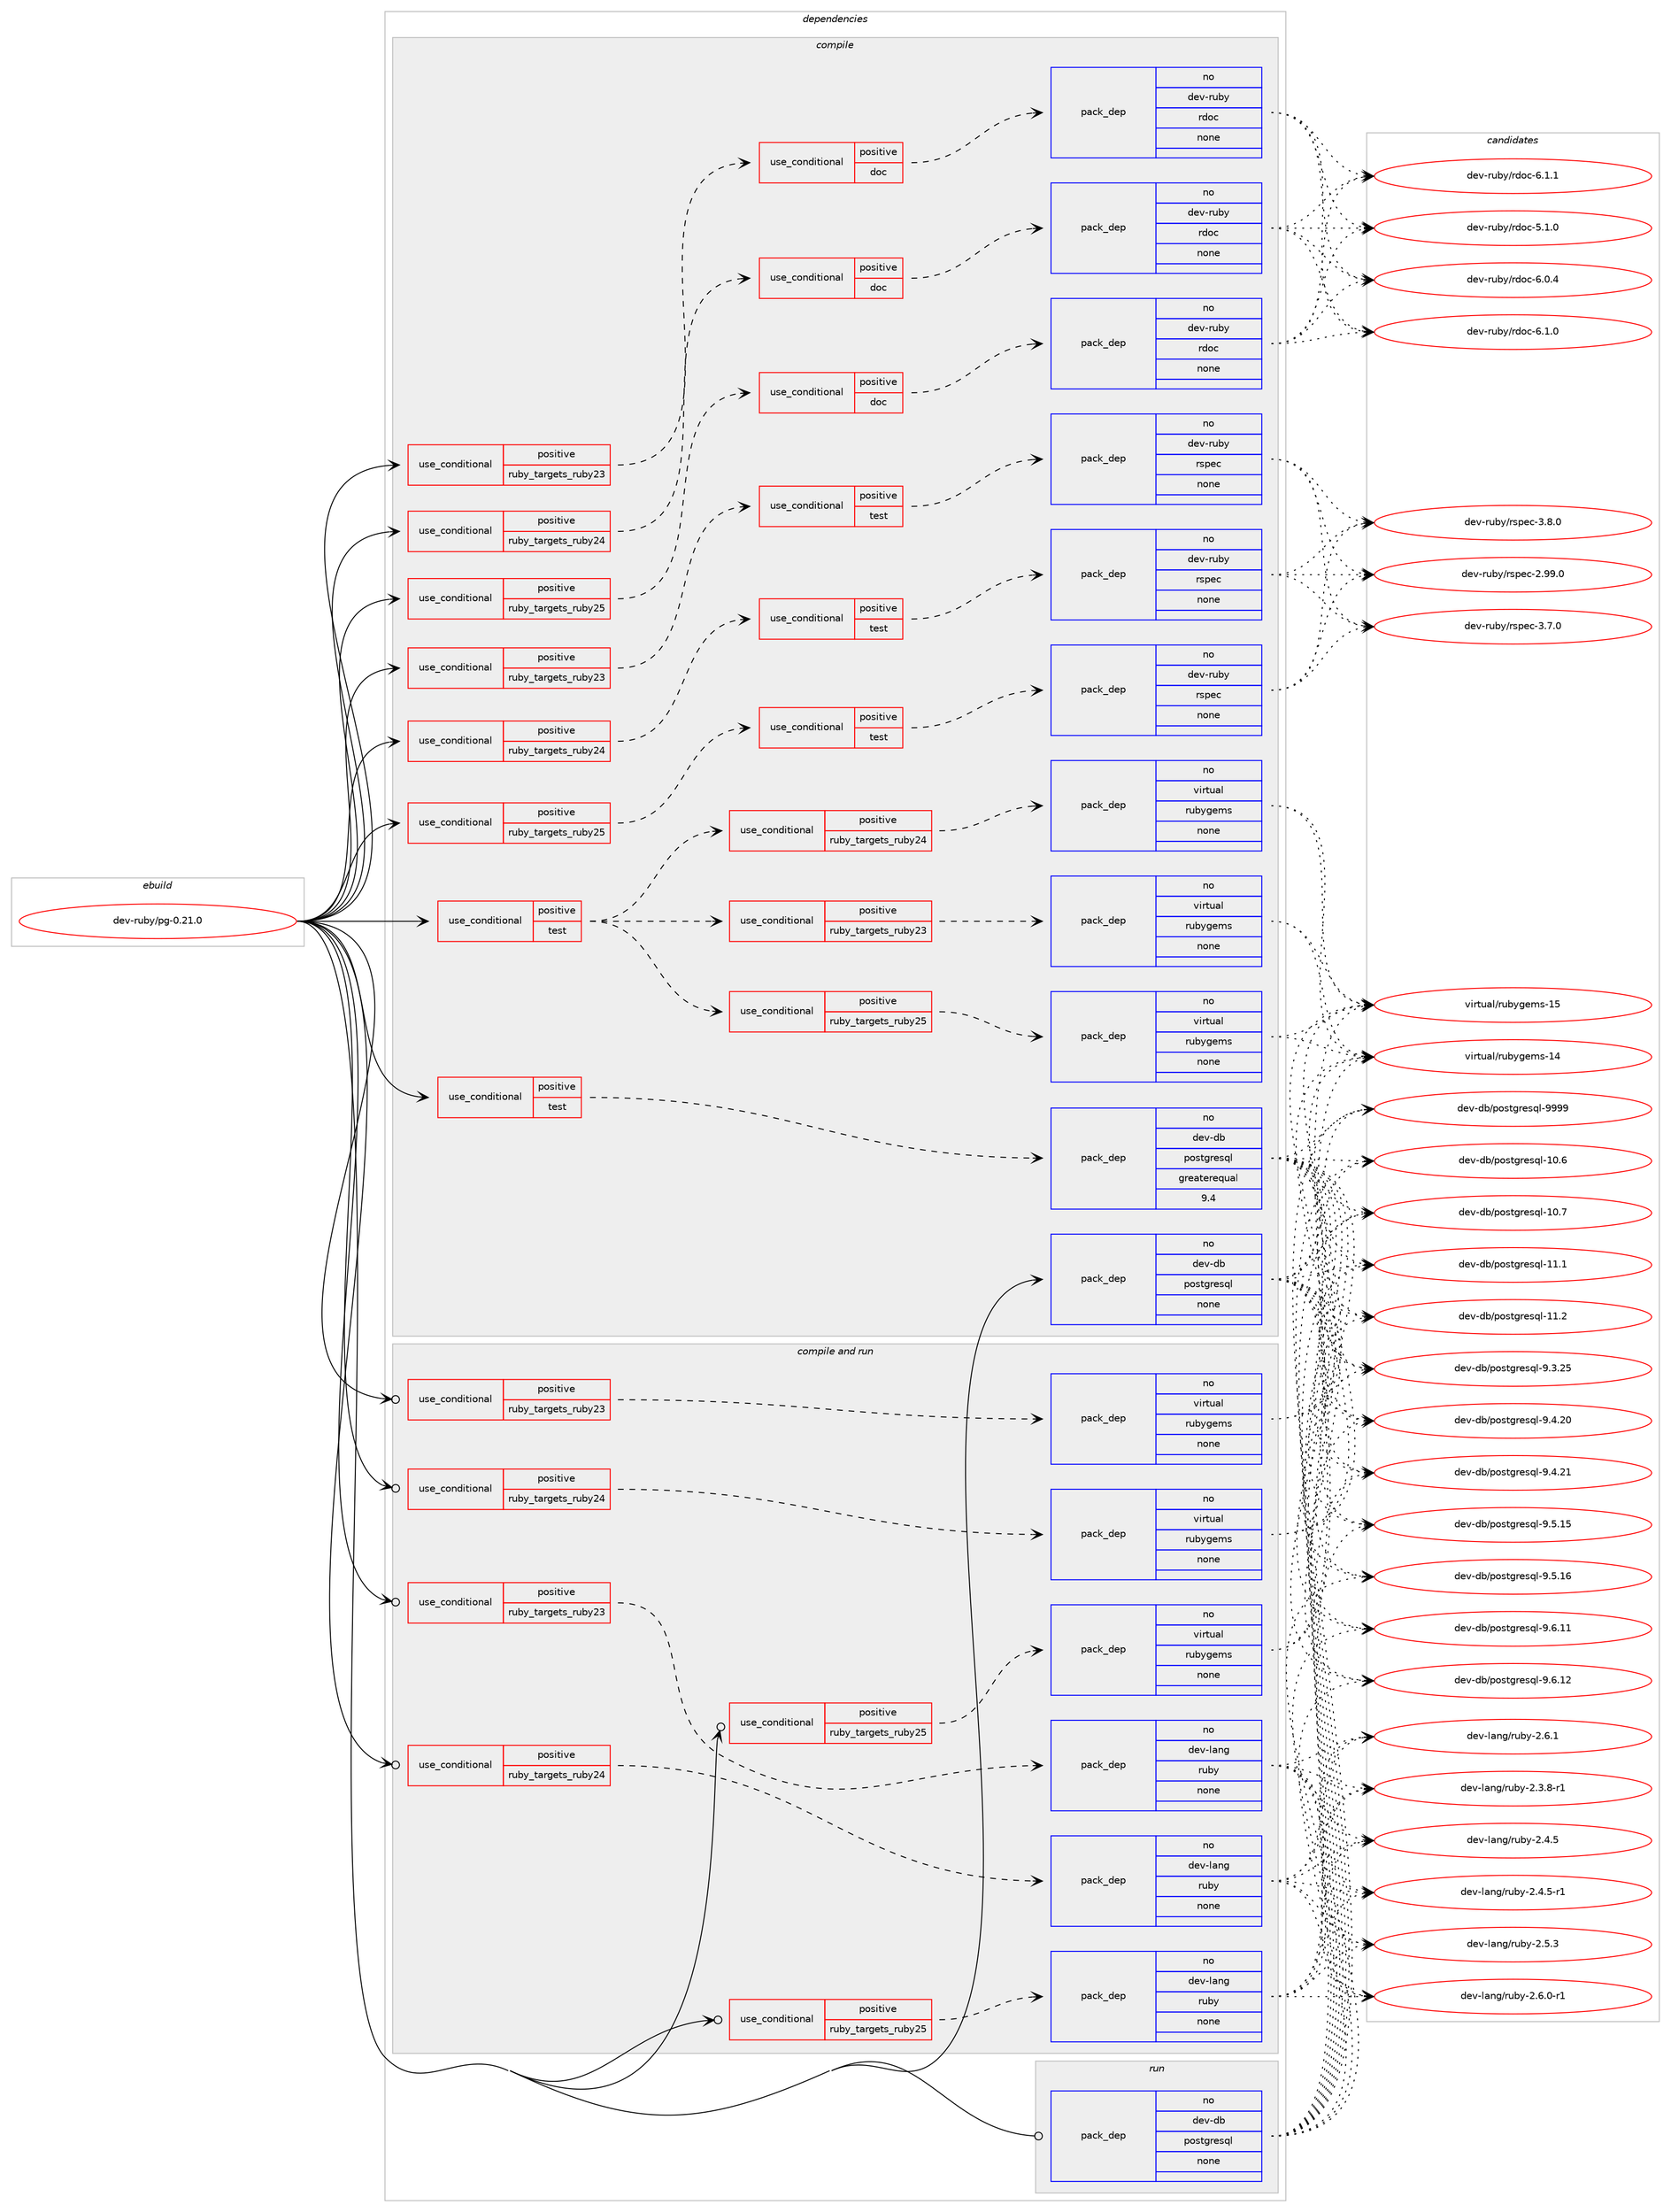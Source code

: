 digraph prolog {

# *************
# Graph options
# *************

newrank=true;
concentrate=true;
compound=true;
graph [rankdir=LR,fontname=Helvetica,fontsize=10,ranksep=1.5];#, ranksep=2.5, nodesep=0.2];
edge  [arrowhead=vee];
node  [fontname=Helvetica,fontsize=10];

# **********
# The ebuild
# **********

subgraph cluster_leftcol {
color=gray;
rank=same;
label=<<i>ebuild</i>>;
id [label="dev-ruby/pg-0.21.0", color=red, width=4, href="../dev-ruby/pg-0.21.0.svg"];
}

# ****************
# The dependencies
# ****************

subgraph cluster_midcol {
color=gray;
label=<<i>dependencies</i>>;
subgraph cluster_compile {
fillcolor="#eeeeee";
style=filled;
label=<<i>compile</i>>;
subgraph cond409238 {
dependency1511254 [label=<<TABLE BORDER="0" CELLBORDER="1" CELLSPACING="0" CELLPADDING="4"><TR><TD ROWSPAN="3" CELLPADDING="10">use_conditional</TD></TR><TR><TD>positive</TD></TR><TR><TD>ruby_targets_ruby23</TD></TR></TABLE>>, shape=none, color=red];
subgraph cond409239 {
dependency1511255 [label=<<TABLE BORDER="0" CELLBORDER="1" CELLSPACING="0" CELLPADDING="4"><TR><TD ROWSPAN="3" CELLPADDING="10">use_conditional</TD></TR><TR><TD>positive</TD></TR><TR><TD>doc</TD></TR></TABLE>>, shape=none, color=red];
subgraph pack1078510 {
dependency1511256 [label=<<TABLE BORDER="0" CELLBORDER="1" CELLSPACING="0" CELLPADDING="4" WIDTH="220"><TR><TD ROWSPAN="6" CELLPADDING="30">pack_dep</TD></TR><TR><TD WIDTH="110">no</TD></TR><TR><TD>dev-ruby</TD></TR><TR><TD>rdoc</TD></TR><TR><TD>none</TD></TR><TR><TD></TD></TR></TABLE>>, shape=none, color=blue];
}
dependency1511255:e -> dependency1511256:w [weight=20,style="dashed",arrowhead="vee"];
}
dependency1511254:e -> dependency1511255:w [weight=20,style="dashed",arrowhead="vee"];
}
id:e -> dependency1511254:w [weight=20,style="solid",arrowhead="vee"];
subgraph cond409240 {
dependency1511257 [label=<<TABLE BORDER="0" CELLBORDER="1" CELLSPACING="0" CELLPADDING="4"><TR><TD ROWSPAN="3" CELLPADDING="10">use_conditional</TD></TR><TR><TD>positive</TD></TR><TR><TD>ruby_targets_ruby23</TD></TR></TABLE>>, shape=none, color=red];
subgraph cond409241 {
dependency1511258 [label=<<TABLE BORDER="0" CELLBORDER="1" CELLSPACING="0" CELLPADDING="4"><TR><TD ROWSPAN="3" CELLPADDING="10">use_conditional</TD></TR><TR><TD>positive</TD></TR><TR><TD>test</TD></TR></TABLE>>, shape=none, color=red];
subgraph pack1078511 {
dependency1511259 [label=<<TABLE BORDER="0" CELLBORDER="1" CELLSPACING="0" CELLPADDING="4" WIDTH="220"><TR><TD ROWSPAN="6" CELLPADDING="30">pack_dep</TD></TR><TR><TD WIDTH="110">no</TD></TR><TR><TD>dev-ruby</TD></TR><TR><TD>rspec</TD></TR><TR><TD>none</TD></TR><TR><TD></TD></TR></TABLE>>, shape=none, color=blue];
}
dependency1511258:e -> dependency1511259:w [weight=20,style="dashed",arrowhead="vee"];
}
dependency1511257:e -> dependency1511258:w [weight=20,style="dashed",arrowhead="vee"];
}
id:e -> dependency1511257:w [weight=20,style="solid",arrowhead="vee"];
subgraph cond409242 {
dependency1511260 [label=<<TABLE BORDER="0" CELLBORDER="1" CELLSPACING="0" CELLPADDING="4"><TR><TD ROWSPAN="3" CELLPADDING="10">use_conditional</TD></TR><TR><TD>positive</TD></TR><TR><TD>ruby_targets_ruby24</TD></TR></TABLE>>, shape=none, color=red];
subgraph cond409243 {
dependency1511261 [label=<<TABLE BORDER="0" CELLBORDER="1" CELLSPACING="0" CELLPADDING="4"><TR><TD ROWSPAN="3" CELLPADDING="10">use_conditional</TD></TR><TR><TD>positive</TD></TR><TR><TD>doc</TD></TR></TABLE>>, shape=none, color=red];
subgraph pack1078512 {
dependency1511262 [label=<<TABLE BORDER="0" CELLBORDER="1" CELLSPACING="0" CELLPADDING="4" WIDTH="220"><TR><TD ROWSPAN="6" CELLPADDING="30">pack_dep</TD></TR><TR><TD WIDTH="110">no</TD></TR><TR><TD>dev-ruby</TD></TR><TR><TD>rdoc</TD></TR><TR><TD>none</TD></TR><TR><TD></TD></TR></TABLE>>, shape=none, color=blue];
}
dependency1511261:e -> dependency1511262:w [weight=20,style="dashed",arrowhead="vee"];
}
dependency1511260:e -> dependency1511261:w [weight=20,style="dashed",arrowhead="vee"];
}
id:e -> dependency1511260:w [weight=20,style="solid",arrowhead="vee"];
subgraph cond409244 {
dependency1511263 [label=<<TABLE BORDER="0" CELLBORDER="1" CELLSPACING="0" CELLPADDING="4"><TR><TD ROWSPAN="3" CELLPADDING="10">use_conditional</TD></TR><TR><TD>positive</TD></TR><TR><TD>ruby_targets_ruby24</TD></TR></TABLE>>, shape=none, color=red];
subgraph cond409245 {
dependency1511264 [label=<<TABLE BORDER="0" CELLBORDER="1" CELLSPACING="0" CELLPADDING="4"><TR><TD ROWSPAN="3" CELLPADDING="10">use_conditional</TD></TR><TR><TD>positive</TD></TR><TR><TD>test</TD></TR></TABLE>>, shape=none, color=red];
subgraph pack1078513 {
dependency1511265 [label=<<TABLE BORDER="0" CELLBORDER="1" CELLSPACING="0" CELLPADDING="4" WIDTH="220"><TR><TD ROWSPAN="6" CELLPADDING="30">pack_dep</TD></TR><TR><TD WIDTH="110">no</TD></TR><TR><TD>dev-ruby</TD></TR><TR><TD>rspec</TD></TR><TR><TD>none</TD></TR><TR><TD></TD></TR></TABLE>>, shape=none, color=blue];
}
dependency1511264:e -> dependency1511265:w [weight=20,style="dashed",arrowhead="vee"];
}
dependency1511263:e -> dependency1511264:w [weight=20,style="dashed",arrowhead="vee"];
}
id:e -> dependency1511263:w [weight=20,style="solid",arrowhead="vee"];
subgraph cond409246 {
dependency1511266 [label=<<TABLE BORDER="0" CELLBORDER="1" CELLSPACING="0" CELLPADDING="4"><TR><TD ROWSPAN="3" CELLPADDING="10">use_conditional</TD></TR><TR><TD>positive</TD></TR><TR><TD>ruby_targets_ruby25</TD></TR></TABLE>>, shape=none, color=red];
subgraph cond409247 {
dependency1511267 [label=<<TABLE BORDER="0" CELLBORDER="1" CELLSPACING="0" CELLPADDING="4"><TR><TD ROWSPAN="3" CELLPADDING="10">use_conditional</TD></TR><TR><TD>positive</TD></TR><TR><TD>doc</TD></TR></TABLE>>, shape=none, color=red];
subgraph pack1078514 {
dependency1511268 [label=<<TABLE BORDER="0" CELLBORDER="1" CELLSPACING="0" CELLPADDING="4" WIDTH="220"><TR><TD ROWSPAN="6" CELLPADDING="30">pack_dep</TD></TR><TR><TD WIDTH="110">no</TD></TR><TR><TD>dev-ruby</TD></TR><TR><TD>rdoc</TD></TR><TR><TD>none</TD></TR><TR><TD></TD></TR></TABLE>>, shape=none, color=blue];
}
dependency1511267:e -> dependency1511268:w [weight=20,style="dashed",arrowhead="vee"];
}
dependency1511266:e -> dependency1511267:w [weight=20,style="dashed",arrowhead="vee"];
}
id:e -> dependency1511266:w [weight=20,style="solid",arrowhead="vee"];
subgraph cond409248 {
dependency1511269 [label=<<TABLE BORDER="0" CELLBORDER="1" CELLSPACING="0" CELLPADDING="4"><TR><TD ROWSPAN="3" CELLPADDING="10">use_conditional</TD></TR><TR><TD>positive</TD></TR><TR><TD>ruby_targets_ruby25</TD></TR></TABLE>>, shape=none, color=red];
subgraph cond409249 {
dependency1511270 [label=<<TABLE BORDER="0" CELLBORDER="1" CELLSPACING="0" CELLPADDING="4"><TR><TD ROWSPAN="3" CELLPADDING="10">use_conditional</TD></TR><TR><TD>positive</TD></TR><TR><TD>test</TD></TR></TABLE>>, shape=none, color=red];
subgraph pack1078515 {
dependency1511271 [label=<<TABLE BORDER="0" CELLBORDER="1" CELLSPACING="0" CELLPADDING="4" WIDTH="220"><TR><TD ROWSPAN="6" CELLPADDING="30">pack_dep</TD></TR><TR><TD WIDTH="110">no</TD></TR><TR><TD>dev-ruby</TD></TR><TR><TD>rspec</TD></TR><TR><TD>none</TD></TR><TR><TD></TD></TR></TABLE>>, shape=none, color=blue];
}
dependency1511270:e -> dependency1511271:w [weight=20,style="dashed",arrowhead="vee"];
}
dependency1511269:e -> dependency1511270:w [weight=20,style="dashed",arrowhead="vee"];
}
id:e -> dependency1511269:w [weight=20,style="solid",arrowhead="vee"];
subgraph cond409250 {
dependency1511272 [label=<<TABLE BORDER="0" CELLBORDER="1" CELLSPACING="0" CELLPADDING="4"><TR><TD ROWSPAN="3" CELLPADDING="10">use_conditional</TD></TR><TR><TD>positive</TD></TR><TR><TD>test</TD></TR></TABLE>>, shape=none, color=red];
subgraph cond409251 {
dependency1511273 [label=<<TABLE BORDER="0" CELLBORDER="1" CELLSPACING="0" CELLPADDING="4"><TR><TD ROWSPAN="3" CELLPADDING="10">use_conditional</TD></TR><TR><TD>positive</TD></TR><TR><TD>ruby_targets_ruby23</TD></TR></TABLE>>, shape=none, color=red];
subgraph pack1078516 {
dependency1511274 [label=<<TABLE BORDER="0" CELLBORDER="1" CELLSPACING="0" CELLPADDING="4" WIDTH="220"><TR><TD ROWSPAN="6" CELLPADDING="30">pack_dep</TD></TR><TR><TD WIDTH="110">no</TD></TR><TR><TD>virtual</TD></TR><TR><TD>rubygems</TD></TR><TR><TD>none</TD></TR><TR><TD></TD></TR></TABLE>>, shape=none, color=blue];
}
dependency1511273:e -> dependency1511274:w [weight=20,style="dashed",arrowhead="vee"];
}
dependency1511272:e -> dependency1511273:w [weight=20,style="dashed",arrowhead="vee"];
subgraph cond409252 {
dependency1511275 [label=<<TABLE BORDER="0" CELLBORDER="1" CELLSPACING="0" CELLPADDING="4"><TR><TD ROWSPAN="3" CELLPADDING="10">use_conditional</TD></TR><TR><TD>positive</TD></TR><TR><TD>ruby_targets_ruby24</TD></TR></TABLE>>, shape=none, color=red];
subgraph pack1078517 {
dependency1511276 [label=<<TABLE BORDER="0" CELLBORDER="1" CELLSPACING="0" CELLPADDING="4" WIDTH="220"><TR><TD ROWSPAN="6" CELLPADDING="30">pack_dep</TD></TR><TR><TD WIDTH="110">no</TD></TR><TR><TD>virtual</TD></TR><TR><TD>rubygems</TD></TR><TR><TD>none</TD></TR><TR><TD></TD></TR></TABLE>>, shape=none, color=blue];
}
dependency1511275:e -> dependency1511276:w [weight=20,style="dashed",arrowhead="vee"];
}
dependency1511272:e -> dependency1511275:w [weight=20,style="dashed",arrowhead="vee"];
subgraph cond409253 {
dependency1511277 [label=<<TABLE BORDER="0" CELLBORDER="1" CELLSPACING="0" CELLPADDING="4"><TR><TD ROWSPAN="3" CELLPADDING="10">use_conditional</TD></TR><TR><TD>positive</TD></TR><TR><TD>ruby_targets_ruby25</TD></TR></TABLE>>, shape=none, color=red];
subgraph pack1078518 {
dependency1511278 [label=<<TABLE BORDER="0" CELLBORDER="1" CELLSPACING="0" CELLPADDING="4" WIDTH="220"><TR><TD ROWSPAN="6" CELLPADDING="30">pack_dep</TD></TR><TR><TD WIDTH="110">no</TD></TR><TR><TD>virtual</TD></TR><TR><TD>rubygems</TD></TR><TR><TD>none</TD></TR><TR><TD></TD></TR></TABLE>>, shape=none, color=blue];
}
dependency1511277:e -> dependency1511278:w [weight=20,style="dashed",arrowhead="vee"];
}
dependency1511272:e -> dependency1511277:w [weight=20,style="dashed",arrowhead="vee"];
}
id:e -> dependency1511272:w [weight=20,style="solid",arrowhead="vee"];
subgraph cond409254 {
dependency1511279 [label=<<TABLE BORDER="0" CELLBORDER="1" CELLSPACING="0" CELLPADDING="4"><TR><TD ROWSPAN="3" CELLPADDING="10">use_conditional</TD></TR><TR><TD>positive</TD></TR><TR><TD>test</TD></TR></TABLE>>, shape=none, color=red];
subgraph pack1078519 {
dependency1511280 [label=<<TABLE BORDER="0" CELLBORDER="1" CELLSPACING="0" CELLPADDING="4" WIDTH="220"><TR><TD ROWSPAN="6" CELLPADDING="30">pack_dep</TD></TR><TR><TD WIDTH="110">no</TD></TR><TR><TD>dev-db</TD></TR><TR><TD>postgresql</TD></TR><TR><TD>greaterequal</TD></TR><TR><TD>9.4</TD></TR></TABLE>>, shape=none, color=blue];
}
dependency1511279:e -> dependency1511280:w [weight=20,style="dashed",arrowhead="vee"];
}
id:e -> dependency1511279:w [weight=20,style="solid",arrowhead="vee"];
subgraph pack1078520 {
dependency1511281 [label=<<TABLE BORDER="0" CELLBORDER="1" CELLSPACING="0" CELLPADDING="4" WIDTH="220"><TR><TD ROWSPAN="6" CELLPADDING="30">pack_dep</TD></TR><TR><TD WIDTH="110">no</TD></TR><TR><TD>dev-db</TD></TR><TR><TD>postgresql</TD></TR><TR><TD>none</TD></TR><TR><TD></TD></TR></TABLE>>, shape=none, color=blue];
}
id:e -> dependency1511281:w [weight=20,style="solid",arrowhead="vee"];
}
subgraph cluster_compileandrun {
fillcolor="#eeeeee";
style=filled;
label=<<i>compile and run</i>>;
subgraph cond409255 {
dependency1511282 [label=<<TABLE BORDER="0" CELLBORDER="1" CELLSPACING="0" CELLPADDING="4"><TR><TD ROWSPAN="3" CELLPADDING="10">use_conditional</TD></TR><TR><TD>positive</TD></TR><TR><TD>ruby_targets_ruby23</TD></TR></TABLE>>, shape=none, color=red];
subgraph pack1078521 {
dependency1511283 [label=<<TABLE BORDER="0" CELLBORDER="1" CELLSPACING="0" CELLPADDING="4" WIDTH="220"><TR><TD ROWSPAN="6" CELLPADDING="30">pack_dep</TD></TR><TR><TD WIDTH="110">no</TD></TR><TR><TD>dev-lang</TD></TR><TR><TD>ruby</TD></TR><TR><TD>none</TD></TR><TR><TD></TD></TR></TABLE>>, shape=none, color=blue];
}
dependency1511282:e -> dependency1511283:w [weight=20,style="dashed",arrowhead="vee"];
}
id:e -> dependency1511282:w [weight=20,style="solid",arrowhead="odotvee"];
subgraph cond409256 {
dependency1511284 [label=<<TABLE BORDER="0" CELLBORDER="1" CELLSPACING="0" CELLPADDING="4"><TR><TD ROWSPAN="3" CELLPADDING="10">use_conditional</TD></TR><TR><TD>positive</TD></TR><TR><TD>ruby_targets_ruby23</TD></TR></TABLE>>, shape=none, color=red];
subgraph pack1078522 {
dependency1511285 [label=<<TABLE BORDER="0" CELLBORDER="1" CELLSPACING="0" CELLPADDING="4" WIDTH="220"><TR><TD ROWSPAN="6" CELLPADDING="30">pack_dep</TD></TR><TR><TD WIDTH="110">no</TD></TR><TR><TD>virtual</TD></TR><TR><TD>rubygems</TD></TR><TR><TD>none</TD></TR><TR><TD></TD></TR></TABLE>>, shape=none, color=blue];
}
dependency1511284:e -> dependency1511285:w [weight=20,style="dashed",arrowhead="vee"];
}
id:e -> dependency1511284:w [weight=20,style="solid",arrowhead="odotvee"];
subgraph cond409257 {
dependency1511286 [label=<<TABLE BORDER="0" CELLBORDER="1" CELLSPACING="0" CELLPADDING="4"><TR><TD ROWSPAN="3" CELLPADDING="10">use_conditional</TD></TR><TR><TD>positive</TD></TR><TR><TD>ruby_targets_ruby24</TD></TR></TABLE>>, shape=none, color=red];
subgraph pack1078523 {
dependency1511287 [label=<<TABLE BORDER="0" CELLBORDER="1" CELLSPACING="0" CELLPADDING="4" WIDTH="220"><TR><TD ROWSPAN="6" CELLPADDING="30">pack_dep</TD></TR><TR><TD WIDTH="110">no</TD></TR><TR><TD>dev-lang</TD></TR><TR><TD>ruby</TD></TR><TR><TD>none</TD></TR><TR><TD></TD></TR></TABLE>>, shape=none, color=blue];
}
dependency1511286:e -> dependency1511287:w [weight=20,style="dashed",arrowhead="vee"];
}
id:e -> dependency1511286:w [weight=20,style="solid",arrowhead="odotvee"];
subgraph cond409258 {
dependency1511288 [label=<<TABLE BORDER="0" CELLBORDER="1" CELLSPACING="0" CELLPADDING="4"><TR><TD ROWSPAN="3" CELLPADDING="10">use_conditional</TD></TR><TR><TD>positive</TD></TR><TR><TD>ruby_targets_ruby24</TD></TR></TABLE>>, shape=none, color=red];
subgraph pack1078524 {
dependency1511289 [label=<<TABLE BORDER="0" CELLBORDER="1" CELLSPACING="0" CELLPADDING="4" WIDTH="220"><TR><TD ROWSPAN="6" CELLPADDING="30">pack_dep</TD></TR><TR><TD WIDTH="110">no</TD></TR><TR><TD>virtual</TD></TR><TR><TD>rubygems</TD></TR><TR><TD>none</TD></TR><TR><TD></TD></TR></TABLE>>, shape=none, color=blue];
}
dependency1511288:e -> dependency1511289:w [weight=20,style="dashed",arrowhead="vee"];
}
id:e -> dependency1511288:w [weight=20,style="solid",arrowhead="odotvee"];
subgraph cond409259 {
dependency1511290 [label=<<TABLE BORDER="0" CELLBORDER="1" CELLSPACING="0" CELLPADDING="4"><TR><TD ROWSPAN="3" CELLPADDING="10">use_conditional</TD></TR><TR><TD>positive</TD></TR><TR><TD>ruby_targets_ruby25</TD></TR></TABLE>>, shape=none, color=red];
subgraph pack1078525 {
dependency1511291 [label=<<TABLE BORDER="0" CELLBORDER="1" CELLSPACING="0" CELLPADDING="4" WIDTH="220"><TR><TD ROWSPAN="6" CELLPADDING="30">pack_dep</TD></TR><TR><TD WIDTH="110">no</TD></TR><TR><TD>dev-lang</TD></TR><TR><TD>ruby</TD></TR><TR><TD>none</TD></TR><TR><TD></TD></TR></TABLE>>, shape=none, color=blue];
}
dependency1511290:e -> dependency1511291:w [weight=20,style="dashed",arrowhead="vee"];
}
id:e -> dependency1511290:w [weight=20,style="solid",arrowhead="odotvee"];
subgraph cond409260 {
dependency1511292 [label=<<TABLE BORDER="0" CELLBORDER="1" CELLSPACING="0" CELLPADDING="4"><TR><TD ROWSPAN="3" CELLPADDING="10">use_conditional</TD></TR><TR><TD>positive</TD></TR><TR><TD>ruby_targets_ruby25</TD></TR></TABLE>>, shape=none, color=red];
subgraph pack1078526 {
dependency1511293 [label=<<TABLE BORDER="0" CELLBORDER="1" CELLSPACING="0" CELLPADDING="4" WIDTH="220"><TR><TD ROWSPAN="6" CELLPADDING="30">pack_dep</TD></TR><TR><TD WIDTH="110">no</TD></TR><TR><TD>virtual</TD></TR><TR><TD>rubygems</TD></TR><TR><TD>none</TD></TR><TR><TD></TD></TR></TABLE>>, shape=none, color=blue];
}
dependency1511292:e -> dependency1511293:w [weight=20,style="dashed",arrowhead="vee"];
}
id:e -> dependency1511292:w [weight=20,style="solid",arrowhead="odotvee"];
}
subgraph cluster_run {
fillcolor="#eeeeee";
style=filled;
label=<<i>run</i>>;
subgraph pack1078527 {
dependency1511294 [label=<<TABLE BORDER="0" CELLBORDER="1" CELLSPACING="0" CELLPADDING="4" WIDTH="220"><TR><TD ROWSPAN="6" CELLPADDING="30">pack_dep</TD></TR><TR><TD WIDTH="110">no</TD></TR><TR><TD>dev-db</TD></TR><TR><TD>postgresql</TD></TR><TR><TD>none</TD></TR><TR><TD></TD></TR></TABLE>>, shape=none, color=blue];
}
id:e -> dependency1511294:w [weight=20,style="solid",arrowhead="odot"];
}
}

# **************
# The candidates
# **************

subgraph cluster_choices {
rank=same;
color=gray;
label=<<i>candidates</i>>;

subgraph choice1078510 {
color=black;
nodesep=1;
choice10010111845114117981214711410011199455346494648 [label="dev-ruby/rdoc-5.1.0", color=red, width=4,href="../dev-ruby/rdoc-5.1.0.svg"];
choice10010111845114117981214711410011199455446484652 [label="dev-ruby/rdoc-6.0.4", color=red, width=4,href="../dev-ruby/rdoc-6.0.4.svg"];
choice10010111845114117981214711410011199455446494648 [label="dev-ruby/rdoc-6.1.0", color=red, width=4,href="../dev-ruby/rdoc-6.1.0.svg"];
choice10010111845114117981214711410011199455446494649 [label="dev-ruby/rdoc-6.1.1", color=red, width=4,href="../dev-ruby/rdoc-6.1.1.svg"];
dependency1511256:e -> choice10010111845114117981214711410011199455346494648:w [style=dotted,weight="100"];
dependency1511256:e -> choice10010111845114117981214711410011199455446484652:w [style=dotted,weight="100"];
dependency1511256:e -> choice10010111845114117981214711410011199455446494648:w [style=dotted,weight="100"];
dependency1511256:e -> choice10010111845114117981214711410011199455446494649:w [style=dotted,weight="100"];
}
subgraph choice1078511 {
color=black;
nodesep=1;
choice1001011184511411798121471141151121019945504657574648 [label="dev-ruby/rspec-2.99.0", color=red, width=4,href="../dev-ruby/rspec-2.99.0.svg"];
choice10010111845114117981214711411511210199455146554648 [label="dev-ruby/rspec-3.7.0", color=red, width=4,href="../dev-ruby/rspec-3.7.0.svg"];
choice10010111845114117981214711411511210199455146564648 [label="dev-ruby/rspec-3.8.0", color=red, width=4,href="../dev-ruby/rspec-3.8.0.svg"];
dependency1511259:e -> choice1001011184511411798121471141151121019945504657574648:w [style=dotted,weight="100"];
dependency1511259:e -> choice10010111845114117981214711411511210199455146554648:w [style=dotted,weight="100"];
dependency1511259:e -> choice10010111845114117981214711411511210199455146564648:w [style=dotted,weight="100"];
}
subgraph choice1078512 {
color=black;
nodesep=1;
choice10010111845114117981214711410011199455346494648 [label="dev-ruby/rdoc-5.1.0", color=red, width=4,href="../dev-ruby/rdoc-5.1.0.svg"];
choice10010111845114117981214711410011199455446484652 [label="dev-ruby/rdoc-6.0.4", color=red, width=4,href="../dev-ruby/rdoc-6.0.4.svg"];
choice10010111845114117981214711410011199455446494648 [label="dev-ruby/rdoc-6.1.0", color=red, width=4,href="../dev-ruby/rdoc-6.1.0.svg"];
choice10010111845114117981214711410011199455446494649 [label="dev-ruby/rdoc-6.1.1", color=red, width=4,href="../dev-ruby/rdoc-6.1.1.svg"];
dependency1511262:e -> choice10010111845114117981214711410011199455346494648:w [style=dotted,weight="100"];
dependency1511262:e -> choice10010111845114117981214711410011199455446484652:w [style=dotted,weight="100"];
dependency1511262:e -> choice10010111845114117981214711410011199455446494648:w [style=dotted,weight="100"];
dependency1511262:e -> choice10010111845114117981214711410011199455446494649:w [style=dotted,weight="100"];
}
subgraph choice1078513 {
color=black;
nodesep=1;
choice1001011184511411798121471141151121019945504657574648 [label="dev-ruby/rspec-2.99.0", color=red, width=4,href="../dev-ruby/rspec-2.99.0.svg"];
choice10010111845114117981214711411511210199455146554648 [label="dev-ruby/rspec-3.7.0", color=red, width=4,href="../dev-ruby/rspec-3.7.0.svg"];
choice10010111845114117981214711411511210199455146564648 [label="dev-ruby/rspec-3.8.0", color=red, width=4,href="../dev-ruby/rspec-3.8.0.svg"];
dependency1511265:e -> choice1001011184511411798121471141151121019945504657574648:w [style=dotted,weight="100"];
dependency1511265:e -> choice10010111845114117981214711411511210199455146554648:w [style=dotted,weight="100"];
dependency1511265:e -> choice10010111845114117981214711411511210199455146564648:w [style=dotted,weight="100"];
}
subgraph choice1078514 {
color=black;
nodesep=1;
choice10010111845114117981214711410011199455346494648 [label="dev-ruby/rdoc-5.1.0", color=red, width=4,href="../dev-ruby/rdoc-5.1.0.svg"];
choice10010111845114117981214711410011199455446484652 [label="dev-ruby/rdoc-6.0.4", color=red, width=4,href="../dev-ruby/rdoc-6.0.4.svg"];
choice10010111845114117981214711410011199455446494648 [label="dev-ruby/rdoc-6.1.0", color=red, width=4,href="../dev-ruby/rdoc-6.1.0.svg"];
choice10010111845114117981214711410011199455446494649 [label="dev-ruby/rdoc-6.1.1", color=red, width=4,href="../dev-ruby/rdoc-6.1.1.svg"];
dependency1511268:e -> choice10010111845114117981214711410011199455346494648:w [style=dotted,weight="100"];
dependency1511268:e -> choice10010111845114117981214711410011199455446484652:w [style=dotted,weight="100"];
dependency1511268:e -> choice10010111845114117981214711410011199455446494648:w [style=dotted,weight="100"];
dependency1511268:e -> choice10010111845114117981214711410011199455446494649:w [style=dotted,weight="100"];
}
subgraph choice1078515 {
color=black;
nodesep=1;
choice1001011184511411798121471141151121019945504657574648 [label="dev-ruby/rspec-2.99.0", color=red, width=4,href="../dev-ruby/rspec-2.99.0.svg"];
choice10010111845114117981214711411511210199455146554648 [label="dev-ruby/rspec-3.7.0", color=red, width=4,href="../dev-ruby/rspec-3.7.0.svg"];
choice10010111845114117981214711411511210199455146564648 [label="dev-ruby/rspec-3.8.0", color=red, width=4,href="../dev-ruby/rspec-3.8.0.svg"];
dependency1511271:e -> choice1001011184511411798121471141151121019945504657574648:w [style=dotted,weight="100"];
dependency1511271:e -> choice10010111845114117981214711411511210199455146554648:w [style=dotted,weight="100"];
dependency1511271:e -> choice10010111845114117981214711411511210199455146564648:w [style=dotted,weight="100"];
}
subgraph choice1078516 {
color=black;
nodesep=1;
choice118105114116117971084711411798121103101109115454952 [label="virtual/rubygems-14", color=red, width=4,href="../virtual/rubygems-14.svg"];
choice118105114116117971084711411798121103101109115454953 [label="virtual/rubygems-15", color=red, width=4,href="../virtual/rubygems-15.svg"];
dependency1511274:e -> choice118105114116117971084711411798121103101109115454952:w [style=dotted,weight="100"];
dependency1511274:e -> choice118105114116117971084711411798121103101109115454953:w [style=dotted,weight="100"];
}
subgraph choice1078517 {
color=black;
nodesep=1;
choice118105114116117971084711411798121103101109115454952 [label="virtual/rubygems-14", color=red, width=4,href="../virtual/rubygems-14.svg"];
choice118105114116117971084711411798121103101109115454953 [label="virtual/rubygems-15", color=red, width=4,href="../virtual/rubygems-15.svg"];
dependency1511276:e -> choice118105114116117971084711411798121103101109115454952:w [style=dotted,weight="100"];
dependency1511276:e -> choice118105114116117971084711411798121103101109115454953:w [style=dotted,weight="100"];
}
subgraph choice1078518 {
color=black;
nodesep=1;
choice118105114116117971084711411798121103101109115454952 [label="virtual/rubygems-14", color=red, width=4,href="../virtual/rubygems-14.svg"];
choice118105114116117971084711411798121103101109115454953 [label="virtual/rubygems-15", color=red, width=4,href="../virtual/rubygems-15.svg"];
dependency1511278:e -> choice118105114116117971084711411798121103101109115454952:w [style=dotted,weight="100"];
dependency1511278:e -> choice118105114116117971084711411798121103101109115454953:w [style=dotted,weight="100"];
}
subgraph choice1078519 {
color=black;
nodesep=1;
choice1001011184510098471121111151161031141011151131084549484654 [label="dev-db/postgresql-10.6", color=red, width=4,href="../dev-db/postgresql-10.6.svg"];
choice1001011184510098471121111151161031141011151131084549484655 [label="dev-db/postgresql-10.7", color=red, width=4,href="../dev-db/postgresql-10.7.svg"];
choice1001011184510098471121111151161031141011151131084549494649 [label="dev-db/postgresql-11.1", color=red, width=4,href="../dev-db/postgresql-11.1.svg"];
choice1001011184510098471121111151161031141011151131084549494650 [label="dev-db/postgresql-11.2", color=red, width=4,href="../dev-db/postgresql-11.2.svg"];
choice10010111845100984711211111511610311410111511310845574651465053 [label="dev-db/postgresql-9.3.25", color=red, width=4,href="../dev-db/postgresql-9.3.25.svg"];
choice10010111845100984711211111511610311410111511310845574652465048 [label="dev-db/postgresql-9.4.20", color=red, width=4,href="../dev-db/postgresql-9.4.20.svg"];
choice10010111845100984711211111511610311410111511310845574652465049 [label="dev-db/postgresql-9.4.21", color=red, width=4,href="../dev-db/postgresql-9.4.21.svg"];
choice10010111845100984711211111511610311410111511310845574653464953 [label="dev-db/postgresql-9.5.15", color=red, width=4,href="../dev-db/postgresql-9.5.15.svg"];
choice10010111845100984711211111511610311410111511310845574653464954 [label="dev-db/postgresql-9.5.16", color=red, width=4,href="../dev-db/postgresql-9.5.16.svg"];
choice10010111845100984711211111511610311410111511310845574654464949 [label="dev-db/postgresql-9.6.11", color=red, width=4,href="../dev-db/postgresql-9.6.11.svg"];
choice10010111845100984711211111511610311410111511310845574654464950 [label="dev-db/postgresql-9.6.12", color=red, width=4,href="../dev-db/postgresql-9.6.12.svg"];
choice1001011184510098471121111151161031141011151131084557575757 [label="dev-db/postgresql-9999", color=red, width=4,href="../dev-db/postgresql-9999.svg"];
dependency1511280:e -> choice1001011184510098471121111151161031141011151131084549484654:w [style=dotted,weight="100"];
dependency1511280:e -> choice1001011184510098471121111151161031141011151131084549484655:w [style=dotted,weight="100"];
dependency1511280:e -> choice1001011184510098471121111151161031141011151131084549494649:w [style=dotted,weight="100"];
dependency1511280:e -> choice1001011184510098471121111151161031141011151131084549494650:w [style=dotted,weight="100"];
dependency1511280:e -> choice10010111845100984711211111511610311410111511310845574651465053:w [style=dotted,weight="100"];
dependency1511280:e -> choice10010111845100984711211111511610311410111511310845574652465048:w [style=dotted,weight="100"];
dependency1511280:e -> choice10010111845100984711211111511610311410111511310845574652465049:w [style=dotted,weight="100"];
dependency1511280:e -> choice10010111845100984711211111511610311410111511310845574653464953:w [style=dotted,weight="100"];
dependency1511280:e -> choice10010111845100984711211111511610311410111511310845574653464954:w [style=dotted,weight="100"];
dependency1511280:e -> choice10010111845100984711211111511610311410111511310845574654464949:w [style=dotted,weight="100"];
dependency1511280:e -> choice10010111845100984711211111511610311410111511310845574654464950:w [style=dotted,weight="100"];
dependency1511280:e -> choice1001011184510098471121111151161031141011151131084557575757:w [style=dotted,weight="100"];
}
subgraph choice1078520 {
color=black;
nodesep=1;
choice1001011184510098471121111151161031141011151131084549484654 [label="dev-db/postgresql-10.6", color=red, width=4,href="../dev-db/postgresql-10.6.svg"];
choice1001011184510098471121111151161031141011151131084549484655 [label="dev-db/postgresql-10.7", color=red, width=4,href="../dev-db/postgresql-10.7.svg"];
choice1001011184510098471121111151161031141011151131084549494649 [label="dev-db/postgresql-11.1", color=red, width=4,href="../dev-db/postgresql-11.1.svg"];
choice1001011184510098471121111151161031141011151131084549494650 [label="dev-db/postgresql-11.2", color=red, width=4,href="../dev-db/postgresql-11.2.svg"];
choice10010111845100984711211111511610311410111511310845574651465053 [label="dev-db/postgresql-9.3.25", color=red, width=4,href="../dev-db/postgresql-9.3.25.svg"];
choice10010111845100984711211111511610311410111511310845574652465048 [label="dev-db/postgresql-9.4.20", color=red, width=4,href="../dev-db/postgresql-9.4.20.svg"];
choice10010111845100984711211111511610311410111511310845574652465049 [label="dev-db/postgresql-9.4.21", color=red, width=4,href="../dev-db/postgresql-9.4.21.svg"];
choice10010111845100984711211111511610311410111511310845574653464953 [label="dev-db/postgresql-9.5.15", color=red, width=4,href="../dev-db/postgresql-9.5.15.svg"];
choice10010111845100984711211111511610311410111511310845574653464954 [label="dev-db/postgresql-9.5.16", color=red, width=4,href="../dev-db/postgresql-9.5.16.svg"];
choice10010111845100984711211111511610311410111511310845574654464949 [label="dev-db/postgresql-9.6.11", color=red, width=4,href="../dev-db/postgresql-9.6.11.svg"];
choice10010111845100984711211111511610311410111511310845574654464950 [label="dev-db/postgresql-9.6.12", color=red, width=4,href="../dev-db/postgresql-9.6.12.svg"];
choice1001011184510098471121111151161031141011151131084557575757 [label="dev-db/postgresql-9999", color=red, width=4,href="../dev-db/postgresql-9999.svg"];
dependency1511281:e -> choice1001011184510098471121111151161031141011151131084549484654:w [style=dotted,weight="100"];
dependency1511281:e -> choice1001011184510098471121111151161031141011151131084549484655:w [style=dotted,weight="100"];
dependency1511281:e -> choice1001011184510098471121111151161031141011151131084549494649:w [style=dotted,weight="100"];
dependency1511281:e -> choice1001011184510098471121111151161031141011151131084549494650:w [style=dotted,weight="100"];
dependency1511281:e -> choice10010111845100984711211111511610311410111511310845574651465053:w [style=dotted,weight="100"];
dependency1511281:e -> choice10010111845100984711211111511610311410111511310845574652465048:w [style=dotted,weight="100"];
dependency1511281:e -> choice10010111845100984711211111511610311410111511310845574652465049:w [style=dotted,weight="100"];
dependency1511281:e -> choice10010111845100984711211111511610311410111511310845574653464953:w [style=dotted,weight="100"];
dependency1511281:e -> choice10010111845100984711211111511610311410111511310845574653464954:w [style=dotted,weight="100"];
dependency1511281:e -> choice10010111845100984711211111511610311410111511310845574654464949:w [style=dotted,weight="100"];
dependency1511281:e -> choice10010111845100984711211111511610311410111511310845574654464950:w [style=dotted,weight="100"];
dependency1511281:e -> choice1001011184510098471121111151161031141011151131084557575757:w [style=dotted,weight="100"];
}
subgraph choice1078521 {
color=black;
nodesep=1;
choice100101118451089711010347114117981214550465146564511449 [label="dev-lang/ruby-2.3.8-r1", color=red, width=4,href="../dev-lang/ruby-2.3.8-r1.svg"];
choice10010111845108971101034711411798121455046524653 [label="dev-lang/ruby-2.4.5", color=red, width=4,href="../dev-lang/ruby-2.4.5.svg"];
choice100101118451089711010347114117981214550465246534511449 [label="dev-lang/ruby-2.4.5-r1", color=red, width=4,href="../dev-lang/ruby-2.4.5-r1.svg"];
choice10010111845108971101034711411798121455046534651 [label="dev-lang/ruby-2.5.3", color=red, width=4,href="../dev-lang/ruby-2.5.3.svg"];
choice100101118451089711010347114117981214550465446484511449 [label="dev-lang/ruby-2.6.0-r1", color=red, width=4,href="../dev-lang/ruby-2.6.0-r1.svg"];
choice10010111845108971101034711411798121455046544649 [label="dev-lang/ruby-2.6.1", color=red, width=4,href="../dev-lang/ruby-2.6.1.svg"];
dependency1511283:e -> choice100101118451089711010347114117981214550465146564511449:w [style=dotted,weight="100"];
dependency1511283:e -> choice10010111845108971101034711411798121455046524653:w [style=dotted,weight="100"];
dependency1511283:e -> choice100101118451089711010347114117981214550465246534511449:w [style=dotted,weight="100"];
dependency1511283:e -> choice10010111845108971101034711411798121455046534651:w [style=dotted,weight="100"];
dependency1511283:e -> choice100101118451089711010347114117981214550465446484511449:w [style=dotted,weight="100"];
dependency1511283:e -> choice10010111845108971101034711411798121455046544649:w [style=dotted,weight="100"];
}
subgraph choice1078522 {
color=black;
nodesep=1;
choice118105114116117971084711411798121103101109115454952 [label="virtual/rubygems-14", color=red, width=4,href="../virtual/rubygems-14.svg"];
choice118105114116117971084711411798121103101109115454953 [label="virtual/rubygems-15", color=red, width=4,href="../virtual/rubygems-15.svg"];
dependency1511285:e -> choice118105114116117971084711411798121103101109115454952:w [style=dotted,weight="100"];
dependency1511285:e -> choice118105114116117971084711411798121103101109115454953:w [style=dotted,weight="100"];
}
subgraph choice1078523 {
color=black;
nodesep=1;
choice100101118451089711010347114117981214550465146564511449 [label="dev-lang/ruby-2.3.8-r1", color=red, width=4,href="../dev-lang/ruby-2.3.8-r1.svg"];
choice10010111845108971101034711411798121455046524653 [label="dev-lang/ruby-2.4.5", color=red, width=4,href="../dev-lang/ruby-2.4.5.svg"];
choice100101118451089711010347114117981214550465246534511449 [label="dev-lang/ruby-2.4.5-r1", color=red, width=4,href="../dev-lang/ruby-2.4.5-r1.svg"];
choice10010111845108971101034711411798121455046534651 [label="dev-lang/ruby-2.5.3", color=red, width=4,href="../dev-lang/ruby-2.5.3.svg"];
choice100101118451089711010347114117981214550465446484511449 [label="dev-lang/ruby-2.6.0-r1", color=red, width=4,href="../dev-lang/ruby-2.6.0-r1.svg"];
choice10010111845108971101034711411798121455046544649 [label="dev-lang/ruby-2.6.1", color=red, width=4,href="../dev-lang/ruby-2.6.1.svg"];
dependency1511287:e -> choice100101118451089711010347114117981214550465146564511449:w [style=dotted,weight="100"];
dependency1511287:e -> choice10010111845108971101034711411798121455046524653:w [style=dotted,weight="100"];
dependency1511287:e -> choice100101118451089711010347114117981214550465246534511449:w [style=dotted,weight="100"];
dependency1511287:e -> choice10010111845108971101034711411798121455046534651:w [style=dotted,weight="100"];
dependency1511287:e -> choice100101118451089711010347114117981214550465446484511449:w [style=dotted,weight="100"];
dependency1511287:e -> choice10010111845108971101034711411798121455046544649:w [style=dotted,weight="100"];
}
subgraph choice1078524 {
color=black;
nodesep=1;
choice118105114116117971084711411798121103101109115454952 [label="virtual/rubygems-14", color=red, width=4,href="../virtual/rubygems-14.svg"];
choice118105114116117971084711411798121103101109115454953 [label="virtual/rubygems-15", color=red, width=4,href="../virtual/rubygems-15.svg"];
dependency1511289:e -> choice118105114116117971084711411798121103101109115454952:w [style=dotted,weight="100"];
dependency1511289:e -> choice118105114116117971084711411798121103101109115454953:w [style=dotted,weight="100"];
}
subgraph choice1078525 {
color=black;
nodesep=1;
choice100101118451089711010347114117981214550465146564511449 [label="dev-lang/ruby-2.3.8-r1", color=red, width=4,href="../dev-lang/ruby-2.3.8-r1.svg"];
choice10010111845108971101034711411798121455046524653 [label="dev-lang/ruby-2.4.5", color=red, width=4,href="../dev-lang/ruby-2.4.5.svg"];
choice100101118451089711010347114117981214550465246534511449 [label="dev-lang/ruby-2.4.5-r1", color=red, width=4,href="../dev-lang/ruby-2.4.5-r1.svg"];
choice10010111845108971101034711411798121455046534651 [label="dev-lang/ruby-2.5.3", color=red, width=4,href="../dev-lang/ruby-2.5.3.svg"];
choice100101118451089711010347114117981214550465446484511449 [label="dev-lang/ruby-2.6.0-r1", color=red, width=4,href="../dev-lang/ruby-2.6.0-r1.svg"];
choice10010111845108971101034711411798121455046544649 [label="dev-lang/ruby-2.6.1", color=red, width=4,href="../dev-lang/ruby-2.6.1.svg"];
dependency1511291:e -> choice100101118451089711010347114117981214550465146564511449:w [style=dotted,weight="100"];
dependency1511291:e -> choice10010111845108971101034711411798121455046524653:w [style=dotted,weight="100"];
dependency1511291:e -> choice100101118451089711010347114117981214550465246534511449:w [style=dotted,weight="100"];
dependency1511291:e -> choice10010111845108971101034711411798121455046534651:w [style=dotted,weight="100"];
dependency1511291:e -> choice100101118451089711010347114117981214550465446484511449:w [style=dotted,weight="100"];
dependency1511291:e -> choice10010111845108971101034711411798121455046544649:w [style=dotted,weight="100"];
}
subgraph choice1078526 {
color=black;
nodesep=1;
choice118105114116117971084711411798121103101109115454952 [label="virtual/rubygems-14", color=red, width=4,href="../virtual/rubygems-14.svg"];
choice118105114116117971084711411798121103101109115454953 [label="virtual/rubygems-15", color=red, width=4,href="../virtual/rubygems-15.svg"];
dependency1511293:e -> choice118105114116117971084711411798121103101109115454952:w [style=dotted,weight="100"];
dependency1511293:e -> choice118105114116117971084711411798121103101109115454953:w [style=dotted,weight="100"];
}
subgraph choice1078527 {
color=black;
nodesep=1;
choice1001011184510098471121111151161031141011151131084549484654 [label="dev-db/postgresql-10.6", color=red, width=4,href="../dev-db/postgresql-10.6.svg"];
choice1001011184510098471121111151161031141011151131084549484655 [label="dev-db/postgresql-10.7", color=red, width=4,href="../dev-db/postgresql-10.7.svg"];
choice1001011184510098471121111151161031141011151131084549494649 [label="dev-db/postgresql-11.1", color=red, width=4,href="../dev-db/postgresql-11.1.svg"];
choice1001011184510098471121111151161031141011151131084549494650 [label="dev-db/postgresql-11.2", color=red, width=4,href="../dev-db/postgresql-11.2.svg"];
choice10010111845100984711211111511610311410111511310845574651465053 [label="dev-db/postgresql-9.3.25", color=red, width=4,href="../dev-db/postgresql-9.3.25.svg"];
choice10010111845100984711211111511610311410111511310845574652465048 [label="dev-db/postgresql-9.4.20", color=red, width=4,href="../dev-db/postgresql-9.4.20.svg"];
choice10010111845100984711211111511610311410111511310845574652465049 [label="dev-db/postgresql-9.4.21", color=red, width=4,href="../dev-db/postgresql-9.4.21.svg"];
choice10010111845100984711211111511610311410111511310845574653464953 [label="dev-db/postgresql-9.5.15", color=red, width=4,href="../dev-db/postgresql-9.5.15.svg"];
choice10010111845100984711211111511610311410111511310845574653464954 [label="dev-db/postgresql-9.5.16", color=red, width=4,href="../dev-db/postgresql-9.5.16.svg"];
choice10010111845100984711211111511610311410111511310845574654464949 [label="dev-db/postgresql-9.6.11", color=red, width=4,href="../dev-db/postgresql-9.6.11.svg"];
choice10010111845100984711211111511610311410111511310845574654464950 [label="dev-db/postgresql-9.6.12", color=red, width=4,href="../dev-db/postgresql-9.6.12.svg"];
choice1001011184510098471121111151161031141011151131084557575757 [label="dev-db/postgresql-9999", color=red, width=4,href="../dev-db/postgresql-9999.svg"];
dependency1511294:e -> choice1001011184510098471121111151161031141011151131084549484654:w [style=dotted,weight="100"];
dependency1511294:e -> choice1001011184510098471121111151161031141011151131084549484655:w [style=dotted,weight="100"];
dependency1511294:e -> choice1001011184510098471121111151161031141011151131084549494649:w [style=dotted,weight="100"];
dependency1511294:e -> choice1001011184510098471121111151161031141011151131084549494650:w [style=dotted,weight="100"];
dependency1511294:e -> choice10010111845100984711211111511610311410111511310845574651465053:w [style=dotted,weight="100"];
dependency1511294:e -> choice10010111845100984711211111511610311410111511310845574652465048:w [style=dotted,weight="100"];
dependency1511294:e -> choice10010111845100984711211111511610311410111511310845574652465049:w [style=dotted,weight="100"];
dependency1511294:e -> choice10010111845100984711211111511610311410111511310845574653464953:w [style=dotted,weight="100"];
dependency1511294:e -> choice10010111845100984711211111511610311410111511310845574653464954:w [style=dotted,weight="100"];
dependency1511294:e -> choice10010111845100984711211111511610311410111511310845574654464949:w [style=dotted,weight="100"];
dependency1511294:e -> choice10010111845100984711211111511610311410111511310845574654464950:w [style=dotted,weight="100"];
dependency1511294:e -> choice1001011184510098471121111151161031141011151131084557575757:w [style=dotted,weight="100"];
}
}

}
